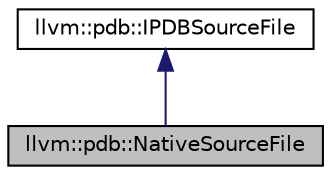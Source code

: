 digraph "llvm::pdb::NativeSourceFile"
{
 // LATEX_PDF_SIZE
  bgcolor="transparent";
  edge [fontname="Helvetica",fontsize="10",labelfontname="Helvetica",labelfontsize="10"];
  node [fontname="Helvetica",fontsize="10",shape=record];
  Node1 [label="llvm::pdb::NativeSourceFile",height=0.2,width=0.4,color="black", fillcolor="grey75", style="filled", fontcolor="black",tooltip=" "];
  Node2 -> Node1 [dir="back",color="midnightblue",fontsize="10",style="solid",fontname="Helvetica"];
  Node2 [label="llvm::pdb::IPDBSourceFile",height=0.2,width=0.4,color="black",URL="$classllvm_1_1pdb_1_1IPDBSourceFile.html",tooltip="IPDBSourceFile defines an interface used to represent source files whose information are stored in th..."];
}
